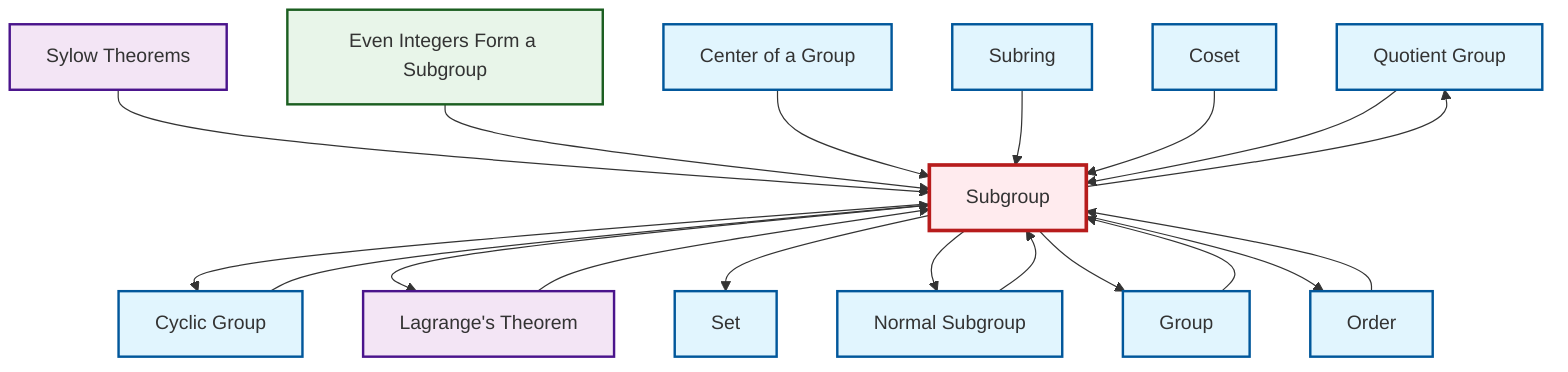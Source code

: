 graph TD
    classDef definition fill:#e1f5fe,stroke:#01579b,stroke-width:2px
    classDef theorem fill:#f3e5f5,stroke:#4a148c,stroke-width:2px
    classDef axiom fill:#fff3e0,stroke:#e65100,stroke-width:2px
    classDef example fill:#e8f5e9,stroke:#1b5e20,stroke-width:2px
    classDef current fill:#ffebee,stroke:#b71c1c,stroke-width:3px
    def-quotient-group["Quotient Group"]:::definition
    def-coset["Coset"]:::definition
    def-group["Group"]:::definition
    thm-lagrange["Lagrange's Theorem"]:::theorem
    def-subgroup["Subgroup"]:::definition
    def-center-of-group["Center of a Group"]:::definition
    def-normal-subgroup["Normal Subgroup"]:::definition
    ex-even-integers-subgroup["Even Integers Form a Subgroup"]:::example
    thm-sylow["Sylow Theorems"]:::theorem
    def-cyclic-group["Cyclic Group"]:::definition
    def-order["Order"]:::definition
    def-set["Set"]:::definition
    def-subring["Subring"]:::definition
    thm-sylow --> def-subgroup
    def-subgroup --> def-cyclic-group
    def-subgroup --> thm-lagrange
    def-subgroup --> def-set
    def-cyclic-group --> def-subgroup
    ex-even-integers-subgroup --> def-subgroup
    def-subgroup --> def-normal-subgroup
    def-normal-subgroup --> def-subgroup
    def-subgroup --> def-quotient-group
    def-center-of-group --> def-subgroup
    def-subgroup --> def-group
    def-subring --> def-subgroup
    def-order --> def-subgroup
    def-subgroup --> def-order
    thm-lagrange --> def-subgroup
    def-group --> def-subgroup
    def-coset --> def-subgroup
    def-quotient-group --> def-subgroup
    class def-subgroup current